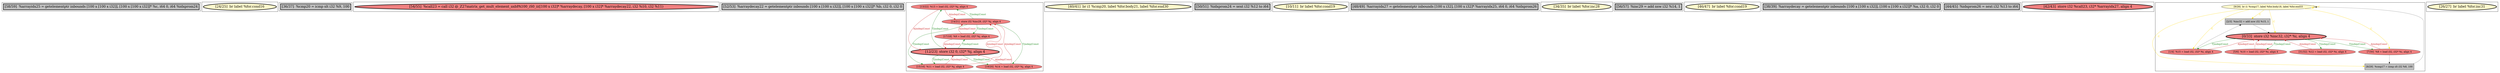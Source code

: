 
digraph G {





subgraph cluster16 {


node1215 [penwidth=3.0,fontsize=20,fillcolor=grey,label="[58/59]  %arrayidx25 = getelementptr inbounds [100 x [100 x i32]], [100 x [100 x i32]]* %c, i64 0, i64 %idxprom24",shape=rectangle,style=filled ]



}

subgraph cluster17 {


node1216 [penwidth=3.0,fontsize=20,fillcolor=lemonchiffon,label="[24/25]  br label %for.cond16",shape=ellipse,style=filled ]



}

subgraph cluster4 {


node1196 [penwidth=3.0,fontsize=20,fillcolor=grey,label="[36/37]  %cmp20 = icmp slt i32 %9, 100",shape=rectangle,style=filled ]



}

subgraph cluster3 {


node1195 [penwidth=3.0,fontsize=20,fillcolor=lightcoral,label="[54/55]  %call23 = call i32 @_Z27matrix_get_mult_element_axbPA100_iS0_ii([100 x i32]* %arraydecay, [100 x i32]* %arraydecay22, i32 %10, i32 %11)",shape=ellipse,style=filled ]



}

subgraph cluster2 {


node1194 [penwidth=3.0,fontsize=20,fillcolor=grey,label="[52/53]  %arraydecay22 = getelementptr inbounds [100 x [100 x i32]], [100 x [100 x i32]]* %b, i32 0, i32 0",shape=rectangle,style=filled ]



}

subgraph cluster1 {


node1193 [fillcolor=lightcoral,label="[13/22]  %13 = load i32, i32* %j, align 4",shape=ellipse,style=filled ]
node1191 [fillcolor=lightcoral,label="[14/21]  store i32 %inc29, i32* %j, align 4",shape=ellipse,style=filled ]
node1190 [fillcolor=lightcoral,label="[15/16]  %11 = load i32, i32* %j, align 4",shape=ellipse,style=filled ]
node1192 [penwidth=3.0,fontsize=20,fillcolor=lightcoral,label="[12/23]  store i32 0, i32* %j, align 4",shape=ellipse,style=filled ]
node1188 [fillcolor=lightcoral,label="[19/20]  %14 = load i32, i32* %j, align 4",shape=ellipse,style=filled ]
node1189 [fillcolor=lightcoral,label="[17/18]  %9 = load i32, i32* %j, align 4",shape=ellipse,style=filled ]

node1192->node1190 [style=solid,color=forestgreen,label="T|indep|Const",penwidth=1.0,fontcolor=forestgreen ]
node1189->node1192 [style=solid,color=firebrick3,label="A|indep|Const",penwidth=1.0,fontcolor=firebrick3 ]
node1190->node1191 [style=solid,color=firebrick3,label="A|indep|Const",penwidth=1.0,fontcolor=firebrick3 ]
node1192->node1193 [style=solid,color=forestgreen,label="T|indep|Const",penwidth=1.0,fontcolor=forestgreen ]
node1193->node1192 [style=solid,color=firebrick3,label="A|indep|Const",penwidth=1.0,fontcolor=firebrick3 ]
node1191->node1189 [style=solid,color=forestgreen,label="T|indep|Const",penwidth=1.0,fontcolor=forestgreen ]
node1190->node1192 [style=solid,color=firebrick3,label="A|indep|Const",penwidth=1.0,fontcolor=firebrick3 ]
node1191->node1193 [style=solid,color=forestgreen,label="T|indep|Const",penwidth=1.0,fontcolor=forestgreen ]
node1188->node1192 [style=solid,color=firebrick3,label="A|indep|Const",penwidth=1.0,fontcolor=firebrick3 ]
node1191->node1190 [style=solid,color=forestgreen,label="T|indep|Const",penwidth=1.0,fontcolor=forestgreen ]
node1192->node1189 [style=solid,color=forestgreen,label="T|indep|Const",penwidth=1.0,fontcolor=forestgreen ]
node1189->node1191 [style=solid,color=firebrick3,label="A|indep|Const",penwidth=1.0,fontcolor=firebrick3 ]
node1193->node1191 [style=solid,color=firebrick3,label="A|indep|Const",penwidth=1.0,fontcolor=firebrick3 ]
node1192->node1188 [style=solid,color=forestgreen,label="T|indep|Const",penwidth=1.0,fontcolor=forestgreen ]
node1191->node1188 [style=solid,color=forestgreen,label="T|indep|Const",penwidth=1.0,fontcolor=forestgreen ]
node1188->node1191 [style=solid,color=firebrick3,label="A|indep|Const",penwidth=1.0,fontcolor=firebrick3 ]


}

subgraph cluster12 {


node1204 [penwidth=3.0,fontsize=20,fillcolor=lemonchiffon,label="[40/41]  br i1 %cmp20, label %for.body21, label %for.end30",shape=ellipse,style=filled ]



}

subgraph cluster5 {


node1197 [penwidth=3.0,fontsize=20,fillcolor=grey,label="[50/51]  %idxprom24 = sext i32 %12 to i64",shape=rectangle,style=filled ]



}

subgraph cluster0 {


node1187 [penwidth=3.0,fontsize=20,fillcolor=lemonchiffon,label="[10/11]  br label %for.cond19",shape=ellipse,style=filled ]



}

subgraph cluster6 {


node1198 [penwidth=3.0,fontsize=20,fillcolor=grey,label="[48/49]  %arrayidx27 = getelementptr inbounds [100 x i32], [100 x i32]* %arrayidx25, i64 0, i64 %idxprom26",shape=rectangle,style=filled ]



}

subgraph cluster14 {


node1213 [penwidth=3.0,fontsize=20,fillcolor=lemonchiffon,label="[34/35]  br label %for.inc28",shape=ellipse,style=filled ]



}

subgraph cluster7 {


node1199 [penwidth=3.0,fontsize=20,fillcolor=grey,label="[56/57]  %inc29 = add nsw i32 %14, 1",shape=rectangle,style=filled ]



}

subgraph cluster8 {


node1200 [penwidth=3.0,fontsize=20,fillcolor=lemonchiffon,label="[46/47]  br label %for.cond19",shape=ellipse,style=filled ]



}

subgraph cluster9 {


node1201 [penwidth=3.0,fontsize=20,fillcolor=grey,label="[38/39]  %arraydecay = getelementptr inbounds [100 x [100 x i32]], [100 x [100 x i32]]* %a, i32 0, i32 0",shape=rectangle,style=filled ]



}

subgraph cluster10 {


node1202 [penwidth=3.0,fontsize=20,fillcolor=grey,label="[44/45]  %idxprom26 = sext i32 %13 to i64",shape=rectangle,style=filled ]



}

subgraph cluster11 {


node1203 [penwidth=3.0,fontsize=20,fillcolor=lightcoral,label="[42/43]  store i32 %call23, i32* %arrayidx27, align 4",shape=ellipse,style=filled ]



}

subgraph cluster13 {


node1212 [fillcolor=lemonchiffon,label="[9/28]  br i1 %cmp17, label %for.body18, label %for.end33",shape=ellipse,style=filled ]
node1211 [fillcolor=grey,label="[8/29]  %cmp17 = icmp slt i32 %8, 100",shape=rectangle,style=filled ]
node1205 [fillcolor=grey,label="[2/3]  %inc32 = add nsw i32 %15, 1",shape=rectangle,style=filled ]
node1207 [fillcolor=lightcoral,label="[1/4]  %15 = load i32, i32* %i, align 4",shape=ellipse,style=filled ]
node1208 [fillcolor=lightcoral,label="[31/32]  %12 = load i32, i32* %i, align 4",shape=ellipse,style=filled ]
node1209 [fillcolor=lightcoral,label="[7/30]  %8 = load i32, i32* %i, align 4",shape=ellipse,style=filled ]
node1206 [fillcolor=lightcoral,label="[5/6]  %10 = load i32, i32* %i, align 4",shape=ellipse,style=filled ]
node1210 [penwidth=3.0,fontsize=20,fillcolor=lightcoral,label="[0/33]  store i32 %inc32, i32* %i, align 4",shape=ellipse,style=filled ]

node1212->node1209 [style=solid,color=gold,label="C",penwidth=1.0,fontcolor=gold ]
node1211->node1212 [style=solid,color=black,label="",penwidth=0.5,fontcolor=black ]
node1212->node1207 [style=solid,color=gold,label="C",penwidth=1.0,fontcolor=gold ]
node1212->node1205 [style=solid,color=gold,label="C",penwidth=1.0,fontcolor=gold ]
node1210->node1209 [style=solid,color=forestgreen,label="T|indep|Const",penwidth=1.0,fontcolor=forestgreen ]
node1207->node1210 [style=solid,color=firebrick3,label="A|indep|Const",penwidth=1.0,fontcolor=firebrick3 ]
node1212->node1212 [style=solid,color=gold,label="C",penwidth=1.0,fontcolor=gold ]
node1209->node1210 [style=solid,color=firebrick3,label="A|indep|Const",penwidth=1.0,fontcolor=firebrick3 ]
node1205->node1210 [style=solid,color=black,label="",penwidth=0.5,fontcolor=black ]
node1210->node1207 [style=solid,color=forestgreen,label="T|indep|Const",penwidth=1.0,fontcolor=forestgreen ]
node1206->node1210 [style=solid,color=firebrick3,label="A|indep|Const",penwidth=1.0,fontcolor=firebrick3 ]
node1207->node1205 [style=solid,color=black,label="",penwidth=0.5,fontcolor=black ]
node1212->node1211 [style=solid,color=gold,label="C",penwidth=1.0,fontcolor=gold ]
node1209->node1211 [style=solid,color=black,label="",penwidth=0.5,fontcolor=black ]
node1210->node1208 [style=solid,color=forestgreen,label="T|indep|Const",penwidth=1.0,fontcolor=forestgreen ]
node1212->node1210 [style=solid,color=gold,label="C",penwidth=1.0,fontcolor=gold ]
node1210->node1206 [style=solid,color=forestgreen,label="T|indep|Const",penwidth=1.0,fontcolor=forestgreen ]
node1208->node1210 [style=solid,color=firebrick3,label="A|indep|Const",penwidth=1.0,fontcolor=firebrick3 ]


}

subgraph cluster15 {


node1214 [penwidth=3.0,fontsize=20,fillcolor=lemonchiffon,label="[26/27]  br label %for.inc31",shape=ellipse,style=filled ]



}

}
